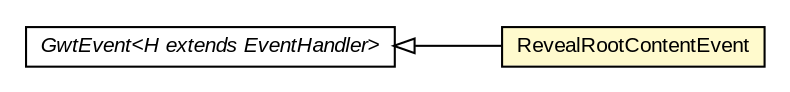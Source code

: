 #!/usr/local/bin/dot
#
# Class diagram 
# Generated by UMLGraph version R5_6-24-gf6e263 (http://www.umlgraph.org/)
#

digraph G {
	edge [fontname="arial",fontsize=10,labelfontname="arial",labelfontsize=10];
	node [fontname="arial",fontsize=10,shape=plaintext];
	nodesep=0.25;
	ranksep=0.5;
	rankdir=LR;
	// com.gwtplatform.mvp.client.proxy.RevealRootContentEvent
	c464673 [label=<<table title="com.gwtplatform.mvp.client.proxy.RevealRootContentEvent" border="0" cellborder="1" cellspacing="0" cellpadding="2" port="p" bgcolor="lemonChiffon" href="./RevealRootContentEvent.html">
		<tr><td><table border="0" cellspacing="0" cellpadding="1">
<tr><td align="center" balign="center"> RevealRootContentEvent </td></tr>
		</table></td></tr>
		</table>>, URL="./RevealRootContentEvent.html", fontname="arial", fontcolor="black", fontsize=10.0];
	//com.gwtplatform.mvp.client.proxy.RevealRootContentEvent extends com.google.gwt.event.shared.GwtEvent<com.gwtplatform.mvp.client.proxy.RevealRootContentHandler>
	c465164:p -> c464673:p [dir=back,arrowtail=empty];
	// com.google.gwt.event.shared.GwtEvent<H extends com.google.gwt.event.shared.EventHandler>
	c465164 [label=<<table title="com.google.gwt.event.shared.GwtEvent" border="0" cellborder="1" cellspacing="0" cellpadding="2" port="p" href="http://google-web-toolkit.googlecode.com/svn/javadoc/latest/com/google/gwt/event/shared/GwtEvent.html">
		<tr><td><table border="0" cellspacing="0" cellpadding="1">
<tr><td align="center" balign="center"><font face="arial italic"> GwtEvent&lt;H extends EventHandler&gt; </font></td></tr>
		</table></td></tr>
		</table>>, URL="http://google-web-toolkit.googlecode.com/svn/javadoc/latest/com/google/gwt/event/shared/GwtEvent.html", fontname="arial", fontcolor="black", fontsize=10.0];
}

